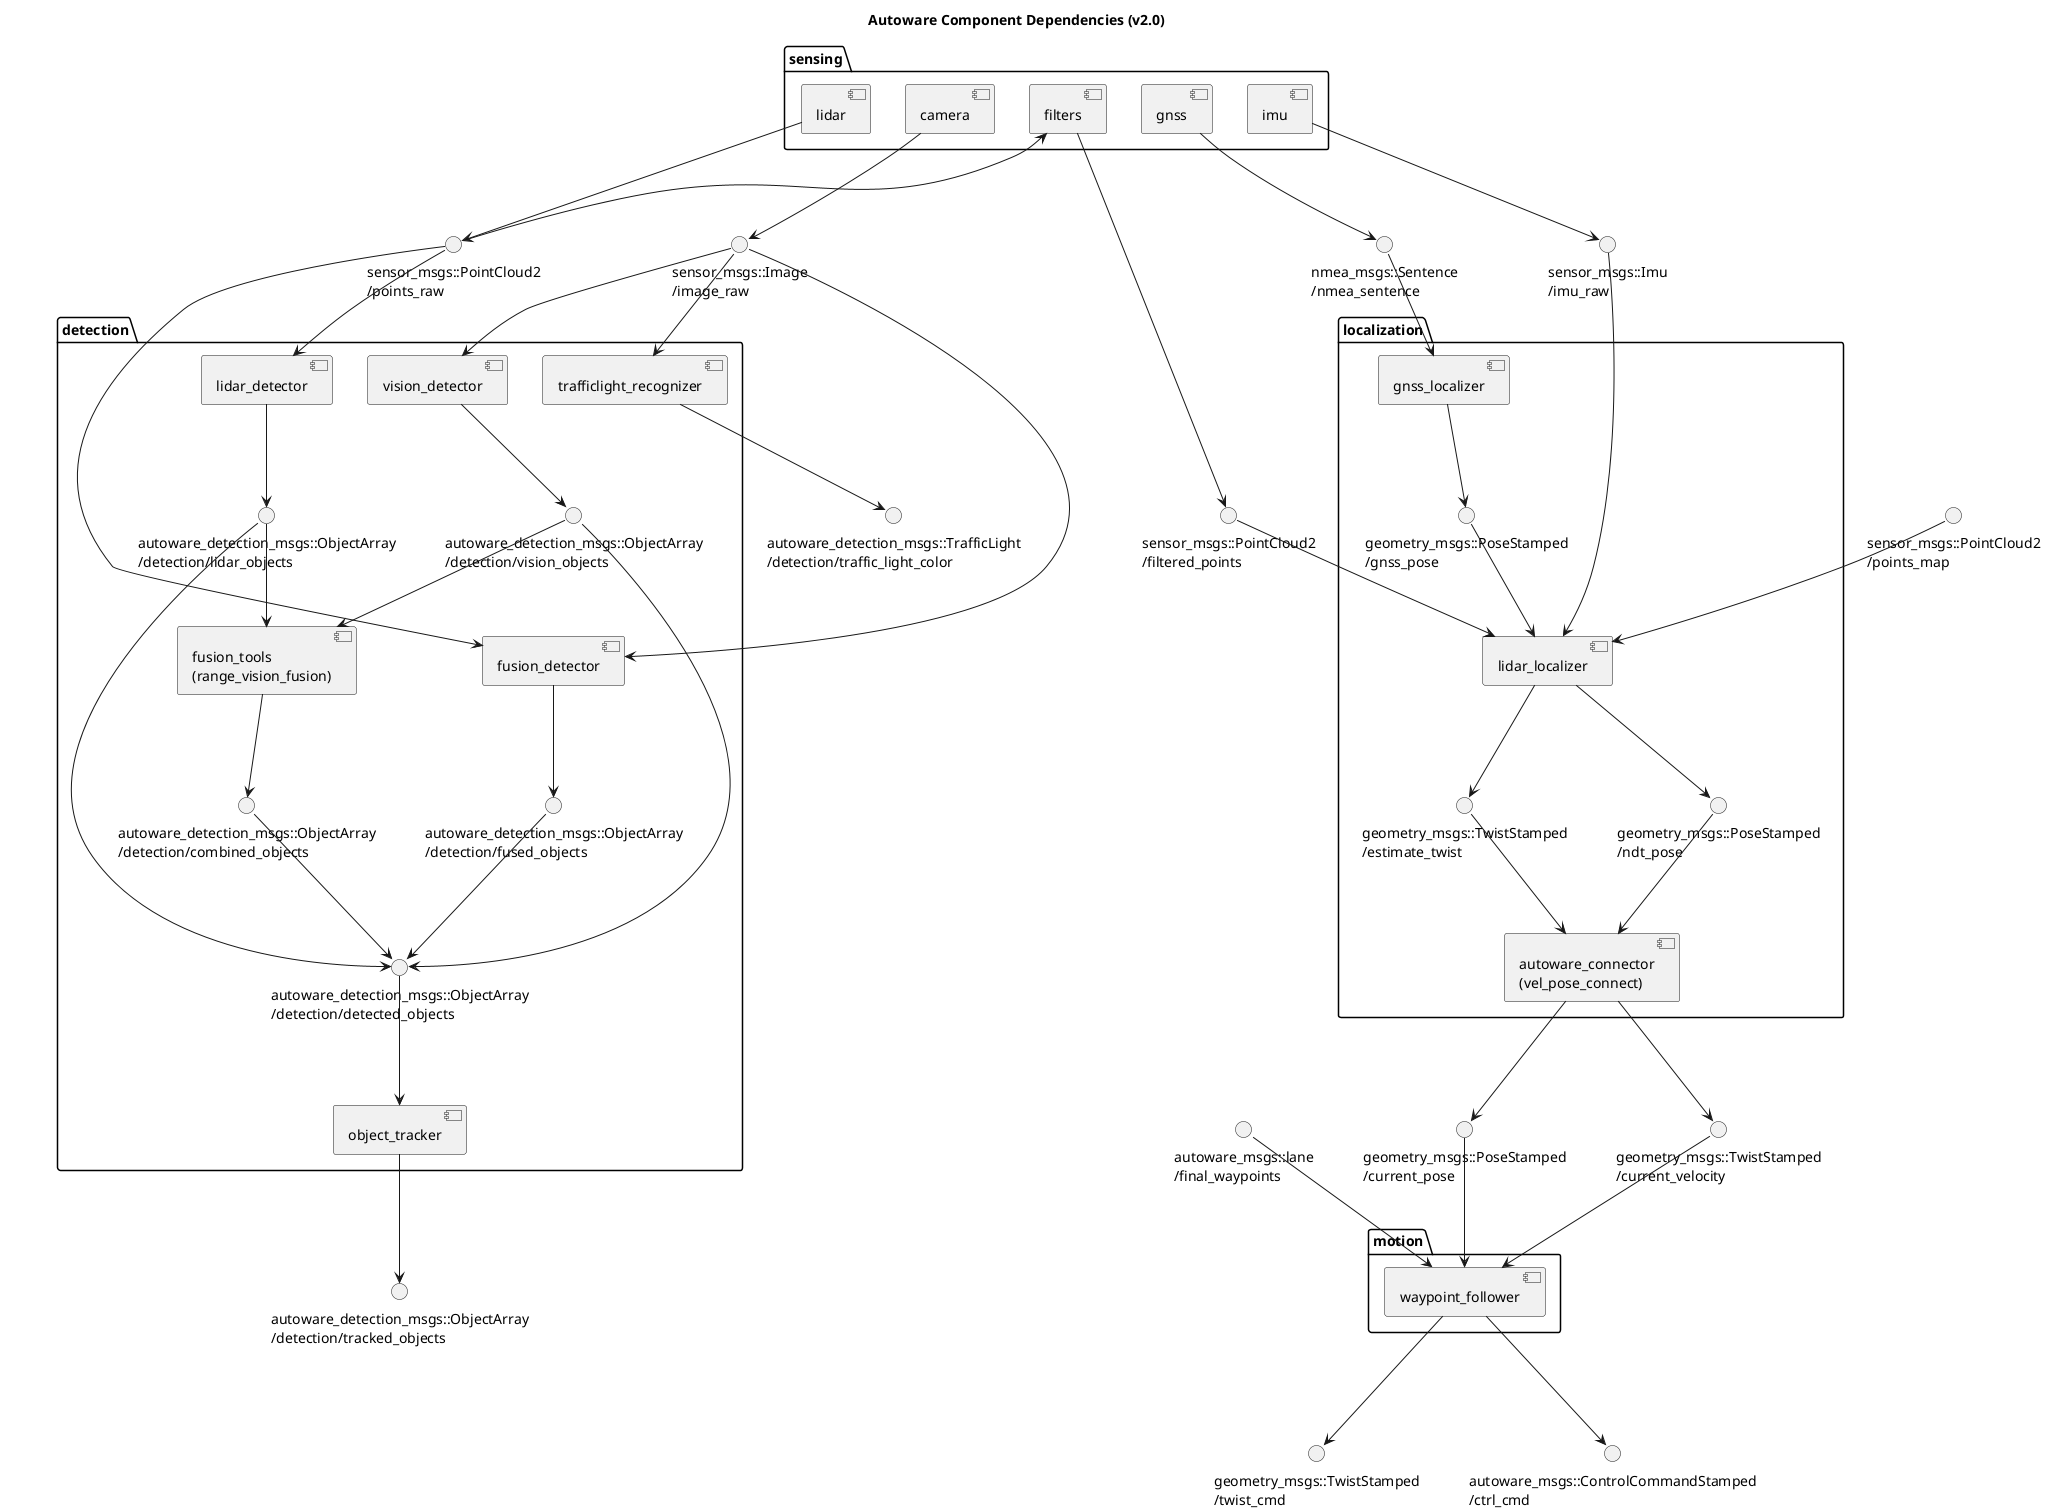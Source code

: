 @startuml

title Autoware Component Dependencies (v2.0)

() "sensor_msgs::Image\n/image_raw" as image_raw
() "sensor_msgs::PointCloud2\n/points_raw" as points_raw
() "sensor_msgs::PointCloud2\n/filtered_points" as filtered_points
() "sensor_msgs::Imu\n/imu_raw" as imu_raw 
() "nmea_msgs::Sentence\n/nmea_sentence" as nmea_sentence

folder sensing {
    [camera]
    'outputs
    camera --> image_raw

    [lidar]
    'outputs
    lidar --> points_raw

    [filters]
    'inputs
    points_raw --> filters
    'outputs
    filters --> filtered_points

    [imu]
    'outputs
    imu --> imu_raw

    [gnss]
    'outputs
    gnss --> nmea_sentence
}

() "autoware_detection_msgs::ObjectArray\n/detection/tracked_objects" as tracked_objects
() "autoware_detection_msgs::TrafficLight\n/detection/traffic_light_color" as traffic_light_color

folder detection {
    () "autoware_detection_msgs::ObjectArray\n/detection/vision_objects" as detected_objects_vision
    () "autoware_detection_msgs::ObjectArray\n/detection/lidar_objects" as detected_objects_lidar
    () "autoware_detection_msgs::ObjectArray\n/detection/combined_objects" as detected_objects_combined
    () "autoware_detection_msgs::ObjectArray\n/detection/fused_objects" as detected_objects_fused
    () "autoware_detection_msgs::ObjectArray\n/detection/detected_objects" as detected_objects

    [vision_detector]
    'inputs
    image_raw --> vision_detector
    'outputs
    vision_detector --> detected_objects_vision

    [lidar_detector]
    'inputs
    points_raw --> lidar_detector
    'outputs
    lidar_detector --> detected_objects_lidar

    [fusion_detector]
    'inputs
    image_raw --> fusion_detector
    points_raw --> fusion_detector
    'outputs
    fusion_detector --> detected_objects_fused

    [fusion_tools\n(range_vision_fusion)] as fusion_tools
    'inputs
    detected_objects_vision --> fusion_tools
    detected_objects_lidar --> fusion_tools
    'outputs
    fusion_tools --> detected_objects_combined

    'connection
    detected_objects_vision --> detected_objects
    detected_objects_lidar --> detected_objects
    detected_objects_combined --> detected_objects
    detected_objects_fused --> detected_objects

    [object_tracker]
    'inputs
    detected_objects --> object_tracker
    'outputs
    object_tracker --> tracked_objects

    [trafficlight_recognizer]
    'inputs
    image_raw --> trafficlight_recognizer
    'outputs
    trafficlight_recognizer --> traffic_light_color
}

'gnss_localizer

'lidar_localizer
() "sensor_msgs::PointCloud2\n/points_map" as points_map

'vel_pose_connect
() "geometry_msgs::PoseStamped\n/current_pose" as current_pose
() "geometry_msgs::TwistStamped\n/current_velocity" as current_velocity

folder localization {
    () "geometry_msgs::PoseStamped\n/gnss_pose" as gnss_pose
    () "geometry_msgs::TwistStamped\n/estimate_twist" as estimate_twist
    () "geometry_msgs::PoseStamped\n/ndt_pose" as ndt_pose

    [gnss_localizer]
    'inputs
    nmea_sentence --> gnss_localizer
    'outputs
    gnss_localizer --> gnss_pose

    [lidar_localizer]
    'inputs
    gnss_pose --> lidar_localizer
    filtered_points --> lidar_localizer
    points_map --> lidar_localizer
    imu_raw --> lidar_localizer
    'outputs
    lidar_localizer --> estimate_twist
    lidar_localizer --> ndt_pose

    [autoware_connector\n(vel_pose_connect)] as vel_pose_connect
    'inputs
    estimate_twist --> vel_pose_connect
    ndt_pose --> vel_pose_connect
    'outputs
    vel_pose_connect --> current_pose
    vel_pose_connect --> current_velocity

    '[dead_reckoner] @ Autoware v2.0
}

() "autoware_msgs::lane\n/final_waypoints" as final_waypoints
() "geometry_msgs::TwistStamped\n/twist_cmd" as twist_cmd
() "autoware_msgs::ControlCommandStamped\n/ctrl_cmd" as ctrl_cmd

folder motion {
    [waypoint_follower]
    'inputs
    current_pose --> waypoint_follower
    current_velocity --> waypoint_follower
    final_waypoints --> waypoint_follower
    'outputs
    waypoint_follower --> twist_cmd
    waypoint_follower --> ctrl_cmd
}

@enduml
